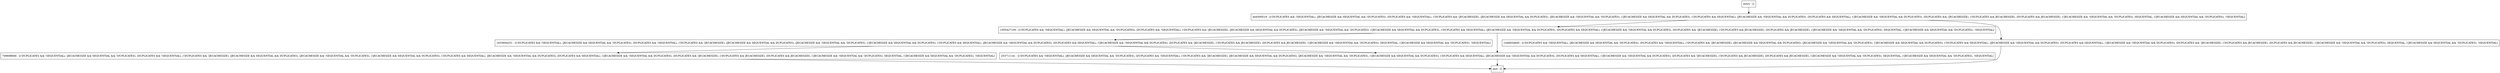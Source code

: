 digraph checkForNullDbt {
node [shape=record];
1005427100 [label="1005427100 - [(!DUPLICATES && !SEQUENTIAL), (JECACHESIZE && SEQUENTIAL && !DUPLICATES), (DUPLICATES && !SEQUENTIAL), (!DUPLICATES && !JECACHESIZE), (JECACHESIZE && SEQUENTIAL && DUPLICATES), (JECACHESIZE && !SEQUENTIAL && !DUPLICATES), (!JECACHESIZE && SEQUENTIAL && DUPLICATES), (!DUPLICATES && SEQUENTIAL), (JECACHESIZE && !SEQUENTIAL && DUPLICATES), (DUPLICATES && SEQUENTIAL), (!JECACHESIZE && !SEQUENTIAL && DUPLICATES), (DUPLICATES && !JECACHESIZE), (!DUPLICATES && JECACHESIZE), (DUPLICATES && JECACHESIZE), (!JECACHESIZE && !SEQUENTIAL && !DUPLICATES), SEQUENTIAL, (!JECACHESIZE && SEQUENTIAL && !DUPLICATES), !SEQUENTIAL]"];
entry [label="entry - []"];
exit [label="exit - []"];
1633604251 [label="1633604251 - [(!DUPLICATES && !SEQUENTIAL), (JECACHESIZE && SEQUENTIAL && !DUPLICATES), (DUPLICATES && !SEQUENTIAL), (!DUPLICATES && !JECACHESIZE), (JECACHESIZE && SEQUENTIAL && DUPLICATES), (JECACHESIZE && !SEQUENTIAL && !DUPLICATES), (!JECACHESIZE && SEQUENTIAL && DUPLICATES), (!DUPLICATES && SEQUENTIAL), (JECACHESIZE && !SEQUENTIAL && DUPLICATES), (DUPLICATES && SEQUENTIAL), (!JECACHESIZE && !SEQUENTIAL && DUPLICATES), (DUPLICATES && !JECACHESIZE), (!DUPLICATES && JECACHESIZE), (DUPLICATES && JECACHESIZE), (!JECACHESIZE && !SEQUENTIAL && !DUPLICATES), SEQUENTIAL, (!JECACHESIZE && SEQUENTIAL && !DUPLICATES), !SEQUENTIAL]"];
709698666 [label="709698666 - [(!DUPLICATES && !SEQUENTIAL), (JECACHESIZE && SEQUENTIAL && !DUPLICATES), (DUPLICATES && !SEQUENTIAL), (!DUPLICATES && !JECACHESIZE), (JECACHESIZE && SEQUENTIAL && DUPLICATES), (JECACHESIZE && !SEQUENTIAL && !DUPLICATES), (!JECACHESIZE && SEQUENTIAL && DUPLICATES), (!DUPLICATES && SEQUENTIAL), (JECACHESIZE && !SEQUENTIAL && DUPLICATES), (DUPLICATES && SEQUENTIAL), (!JECACHESIZE && !SEQUENTIAL && DUPLICATES), (DUPLICATES && !JECACHESIZE), (!DUPLICATES && JECACHESIZE), (DUPLICATES && JECACHESIZE), (!JECACHESIZE && !SEQUENTIAL && !DUPLICATES), SEQUENTIAL, (!JECACHESIZE && SEQUENTIAL && !DUPLICATES), !SEQUENTIAL]"];
1446934845 [label="1446934845 - [(!DUPLICATES && !SEQUENTIAL), (JECACHESIZE && SEQUENTIAL && !DUPLICATES), (DUPLICATES && !SEQUENTIAL), (!DUPLICATES && !JECACHESIZE), (JECACHESIZE && SEQUENTIAL && DUPLICATES), (JECACHESIZE && !SEQUENTIAL && !DUPLICATES), (!JECACHESIZE && SEQUENTIAL && DUPLICATES), (!DUPLICATES && SEQUENTIAL), (JECACHESIZE && !SEQUENTIAL && DUPLICATES), (DUPLICATES && SEQUENTIAL), (!JECACHESIZE && !SEQUENTIAL && DUPLICATES), (DUPLICATES && !JECACHESIZE), (!DUPLICATES && JECACHESIZE), (DUPLICATES && JECACHESIZE), (!JECACHESIZE && !SEQUENTIAL && !DUPLICATES), SEQUENTIAL, (!JECACHESIZE && SEQUENTIAL && !DUPLICATES), !SEQUENTIAL]"];
253711141 [label="253711141 - [(!DUPLICATES && !SEQUENTIAL), (JECACHESIZE && SEQUENTIAL && !DUPLICATES), (DUPLICATES && !SEQUENTIAL), (!DUPLICATES && !JECACHESIZE), (JECACHESIZE && SEQUENTIAL && DUPLICATES), (JECACHESIZE && !SEQUENTIAL && !DUPLICATES), (!JECACHESIZE && SEQUENTIAL && DUPLICATES), (!DUPLICATES && SEQUENTIAL), (JECACHESIZE && !SEQUENTIAL && DUPLICATES), (DUPLICATES && SEQUENTIAL), (!JECACHESIZE && !SEQUENTIAL && DUPLICATES), (DUPLICATES && !JECACHESIZE), (!DUPLICATES && JECACHESIZE), (DUPLICATES && JECACHESIZE), (!JECACHESIZE && !SEQUENTIAL && !DUPLICATES), SEQUENTIAL, (!JECACHESIZE && SEQUENTIAL && !DUPLICATES), !SEQUENTIAL]"];
444500519 [label="444500519 - [(!DUPLICATES && !SEQUENTIAL), (JECACHESIZE && SEQUENTIAL && !DUPLICATES), (DUPLICATES && !SEQUENTIAL), (!DUPLICATES && !JECACHESIZE), (JECACHESIZE && SEQUENTIAL && DUPLICATES), (JECACHESIZE && !SEQUENTIAL && !DUPLICATES), (!JECACHESIZE && SEQUENTIAL && DUPLICATES), (!DUPLICATES && SEQUENTIAL), (JECACHESIZE && !SEQUENTIAL && DUPLICATES), (DUPLICATES && SEQUENTIAL), (!JECACHESIZE && !SEQUENTIAL && DUPLICATES), (DUPLICATES && !JECACHESIZE), (!DUPLICATES && JECACHESIZE), (DUPLICATES && JECACHESIZE), (!JECACHESIZE && !SEQUENTIAL && !DUPLICATES), SEQUENTIAL, (!JECACHESIZE && SEQUENTIAL && !DUPLICATES), !SEQUENTIAL]"];
entry;
exit;
1005427100 -> 1633604251;
1005427100 -> 253711141;
entry -> 444500519;
1633604251 -> 709698666;
1633604251 -> 253711141;
709698666 -> exit;
1446934845 -> exit;
253711141 -> exit;
444500519 -> 1005427100;
444500519 -> 1446934845;
}
